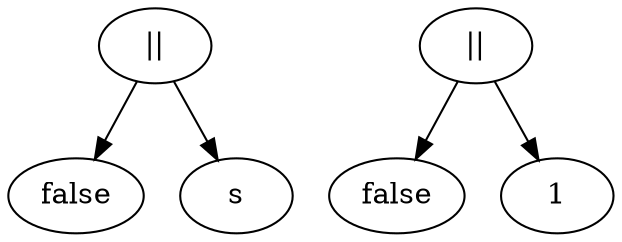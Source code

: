 digraph G {

        node_2_21_;
        node_2_21_[label="\|\|"];
        node_2_21_->
        node_2_16_;
        node_2_16_[label="false"];
        node_2_21_->
        node_2_25_;
        node_2_25_[label="s"];
        
        node_3_21_;
        node_3_21_[label="\|\|"];
        node_3_21_->
        node_3_16_;
        node_3_16_[label="false"];
        node_3_21_->
        node_3_23_;
        node_3_23_[label="1"];
        
}